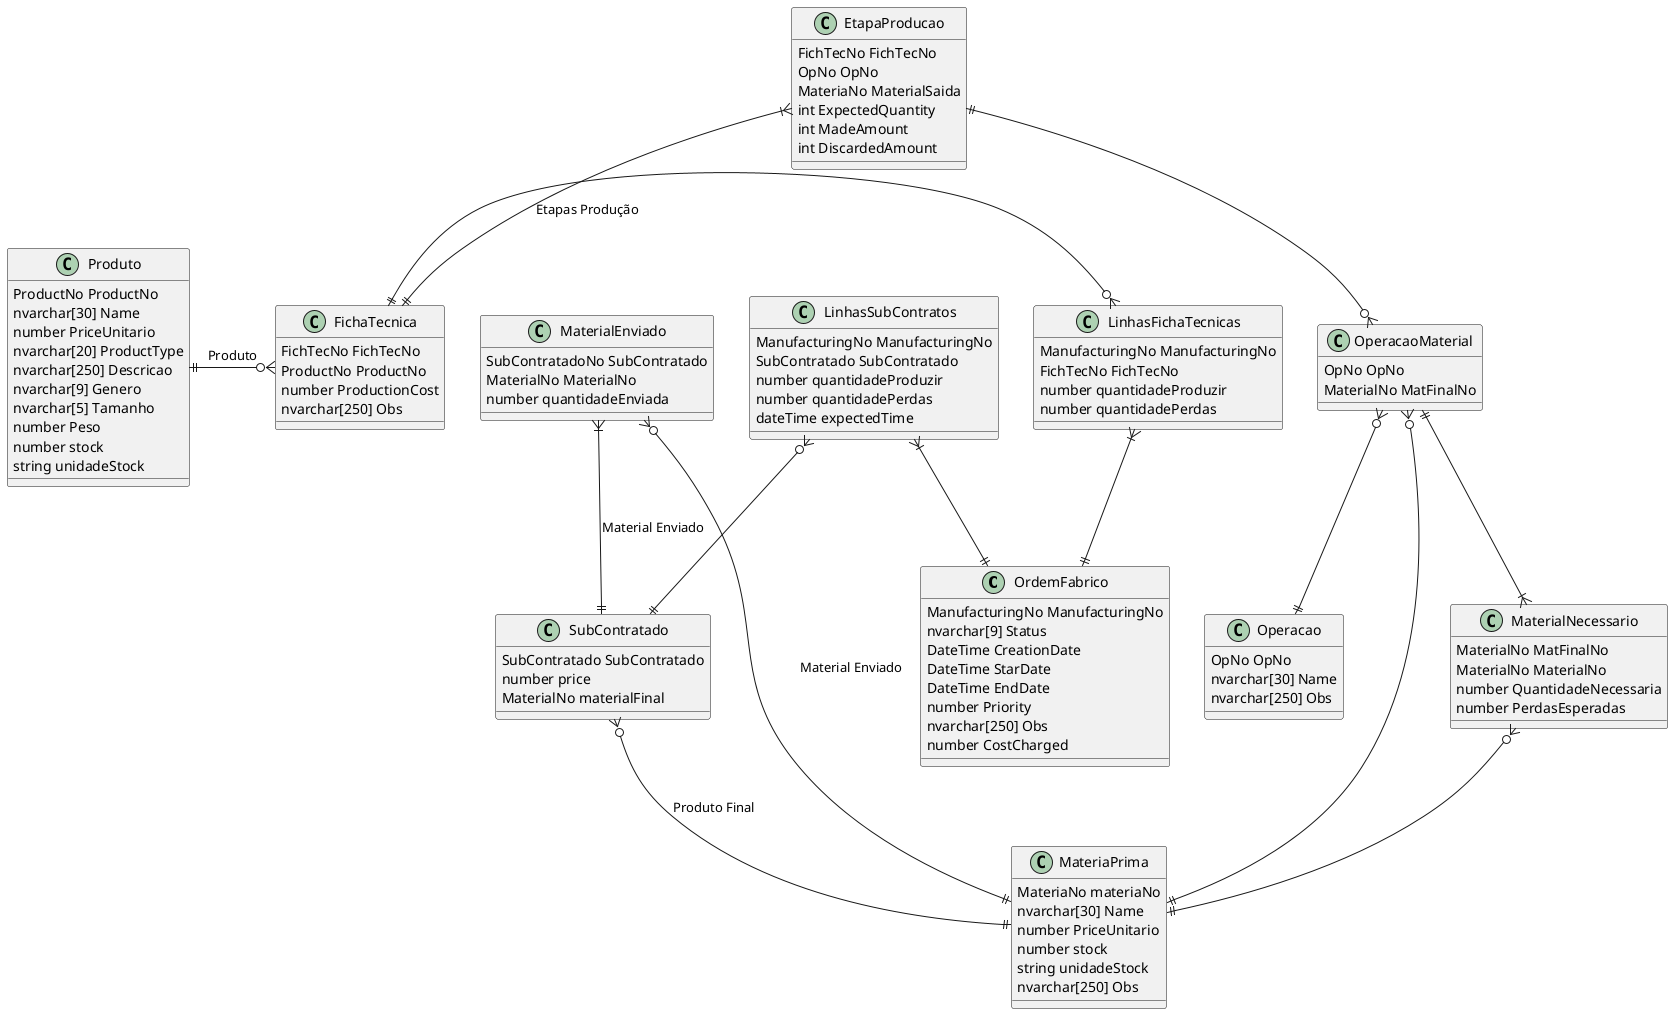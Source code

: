 @startuml Normalizacao

/'
!Meter realções ternarias
!Ligação da ORdem de Fabrico e Produto mal, o que liga é a ficha Tecnica
'/

class OrdemFabrico {
    ManufacturingNo ManufacturingNo
    nvarchar[9] Status 
    DateTime CreationDate
    DateTime StarDate
    DateTime EndDate
    number Priority
    nvarchar[250] Obs
    number CostCharged
}

class LinhasFichaTecnicas {
    ManufacturingNo ManufacturingNo
    FichTecNo FichTecNo
    number quantidadeProduzir
    number quantidadePerdas
}

class LinhasSubContratos {
    ManufacturingNo ManufacturingNo
    SubContratado SubContratado
    number quantidadeProduzir
    number quantidadePerdas
    dateTime expectedTime
}

class SubContratado {
    SubContratado SubContratado
    number price 
    MaterialNo materialFinal
}


class FichaTecnica {
    FichTecNo FichTecNo
    ProductNo ProductNo 
    number ProductionCost   
    nvarchar[250] Obs
}

class EtapaProducao {
    FichTecNo FichTecNo
    OpNo OpNo
    MateriaNo MaterialSaida
    int ExpectedQuantity
    int MadeAmount
    int DiscardedAmount
}

class Operacao {
    OpNo OpNo 
    nvarchar[30] Name 
    nvarchar[250] Obs
}

class MateriaPrima {
    MateriaNo materiaNo
    nvarchar[30] Name 
    number PriceUnitario
    number stock 
    string unidadeStock
    nvarchar[250] Obs
}

class MaterialEnviado {
    SubContratadoNo SubContratado
    MaterialNo MaterialNo
    number quantidadeEnviada
}

class OperacaoMaterial {
    OpNo OpNo
    MaterialNo MatFinalNo
}

class MaterialNecessario {
    MaterialNo MatFinalNo
    MaterialNo MaterialNo 
    number QuantidadeNecessaria
    number PerdasEsperadas
}

class Produto {
    ProductNo ProductNo
    nvarchar[30] Name 
    number PriceUnitario 
    nvarchar[20] ProductType
    nvarchar[250] Descricao
    nvarchar[9] Genero
    nvarchar[5] Tamanho
    number Peso
    number stock 
    string unidadeStock
}



/'
Relacionamentos do Produto
'/
Produto ||-o{ FichaTecnica: Produto

/'
Relacionamento Etapa Producao
'/
EtapaProducao }|--|| FichaTecnica: Etapas Produção

/'
Quantidade necessaria
'/
OperacaoMaterial }o--|| Operacao
EtapaProducao ||--o{ OperacaoMaterial
OperacaoMaterial ||--|{ MaterialNecessario
OperacaoMaterial }o--|| MateriaPrima
MaterialNecessario }o--|| MateriaPrima

/'
Relacionamento Intermediario Material Enviado ao SubContrato
'/
MaterialEnviado }|--|| SubContratado: Material Enviado
MaterialEnviado }o--|| MateriaPrima: Material Enviado

/'
Relacionamento SubContrato
'/
SubContratado }o--|| MateriaPrima: Produto Final

/'
Relacionamento da Ordem de Fabrico
'/
LinhasFichaTecnicas }o-|| FichaTecnica
LinhasFichaTecnicas }|--|| OrdemFabrico

LinhasSubContratos }o--|| SubContratado
LinhasSubContratos }|--|| OrdemFabrico

@enduml